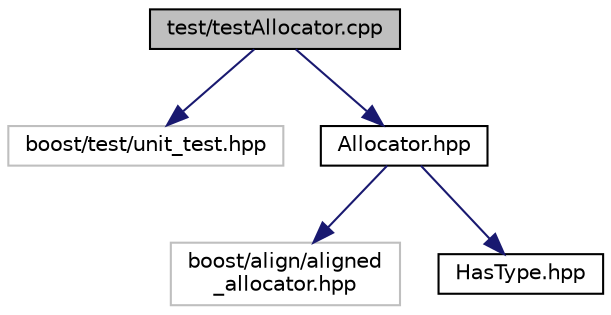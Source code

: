 digraph "test/testAllocator.cpp"
{
  edge [fontname="Helvetica",fontsize="10",labelfontname="Helvetica",labelfontsize="10"];
  node [fontname="Helvetica",fontsize="10",shape=record];
  Node0 [label="test/testAllocator.cpp",height=0.2,width=0.4,color="black", fillcolor="grey75", style="filled", fontcolor="black"];
  Node0 -> Node1 [color="midnightblue",fontsize="10",style="solid"];
  Node1 [label="boost/test/unit_test.hpp",height=0.2,width=0.4,color="grey75", fillcolor="white", style="filled"];
  Node0 -> Node2 [color="midnightblue",fontsize="10",style="solid"];
  Node2 [label="Allocator.hpp",height=0.2,width=0.4,color="black", fillcolor="white", style="filled",URL="$d8/d2d/Allocator_8hpp.html"];
  Node2 -> Node3 [color="midnightblue",fontsize="10",style="solid"];
  Node3 [label="boost/align/aligned\l_allocator.hpp",height=0.2,width=0.4,color="grey75", fillcolor="white", style="filled"];
  Node2 -> Node4 [color="midnightblue",fontsize="10",style="solid"];
  Node4 [label="HasType.hpp",height=0.2,width=0.4,color="black", fillcolor="white", style="filled",URL="$d2/d8b/HasType_8hpp.html"];
}
